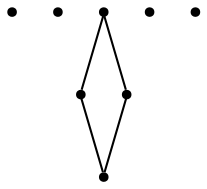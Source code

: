 graph {
  node [shape=point,comment="{\"directed\":false,\"doi\":\"10.1007/978-3-642-11805-0_8\",\"figure\":\"4 (1)\"}"]

  v0 [pos="1204.8943101040152,684.9160347204498"]
  v1 [pos="1191.0544479843256,684.9381595299461"]
  v2 [pos="1179.7523035980932,697.7490305617362"]
  v3 [pos="1124.210970732223,746.5168087155891"]
  v4 [pos="1125.0866498902785,645.6676190960047"]
  v5 [pos="1069.1700850375864,698.1242152624419"]
  v6 [pos="1061.1578720625057,685.330028999791"]
  v7 [pos="1047.20291334995,684.6660048687097"]

  v5 -- v3 [id="-4",pos="1069.1700850375864,698.1242152624419 1071.8345979912335,729.4980261866252 1088.6428277304005,736.5089364982374 1124.210970732223,746.5168087155891"]
  v4 -- v2 [id="-5",pos="1125.0866498902785,645.6676190960047 1165.5959571306096,655.1711321547538 1176.9961379650026,666.9836942996401 1179.7523035980932,697.7490305617362"]
  v4 -- v5 [id="-6",pos="1125.0866498902785,645.6676190960047 1105.6430795359056,649.7734079337843 1067.8648694415424,667.7382613939228 1069.1700850375864,698.1242152624419"]
  v2 -- v3 [id="-7",pos="1179.7523035980932,697.7490305617362 1183.751140860624,721.907834258802 1153.4494479866914,740.8854765262026 1124.210970732223,746.5168087155891"]
}